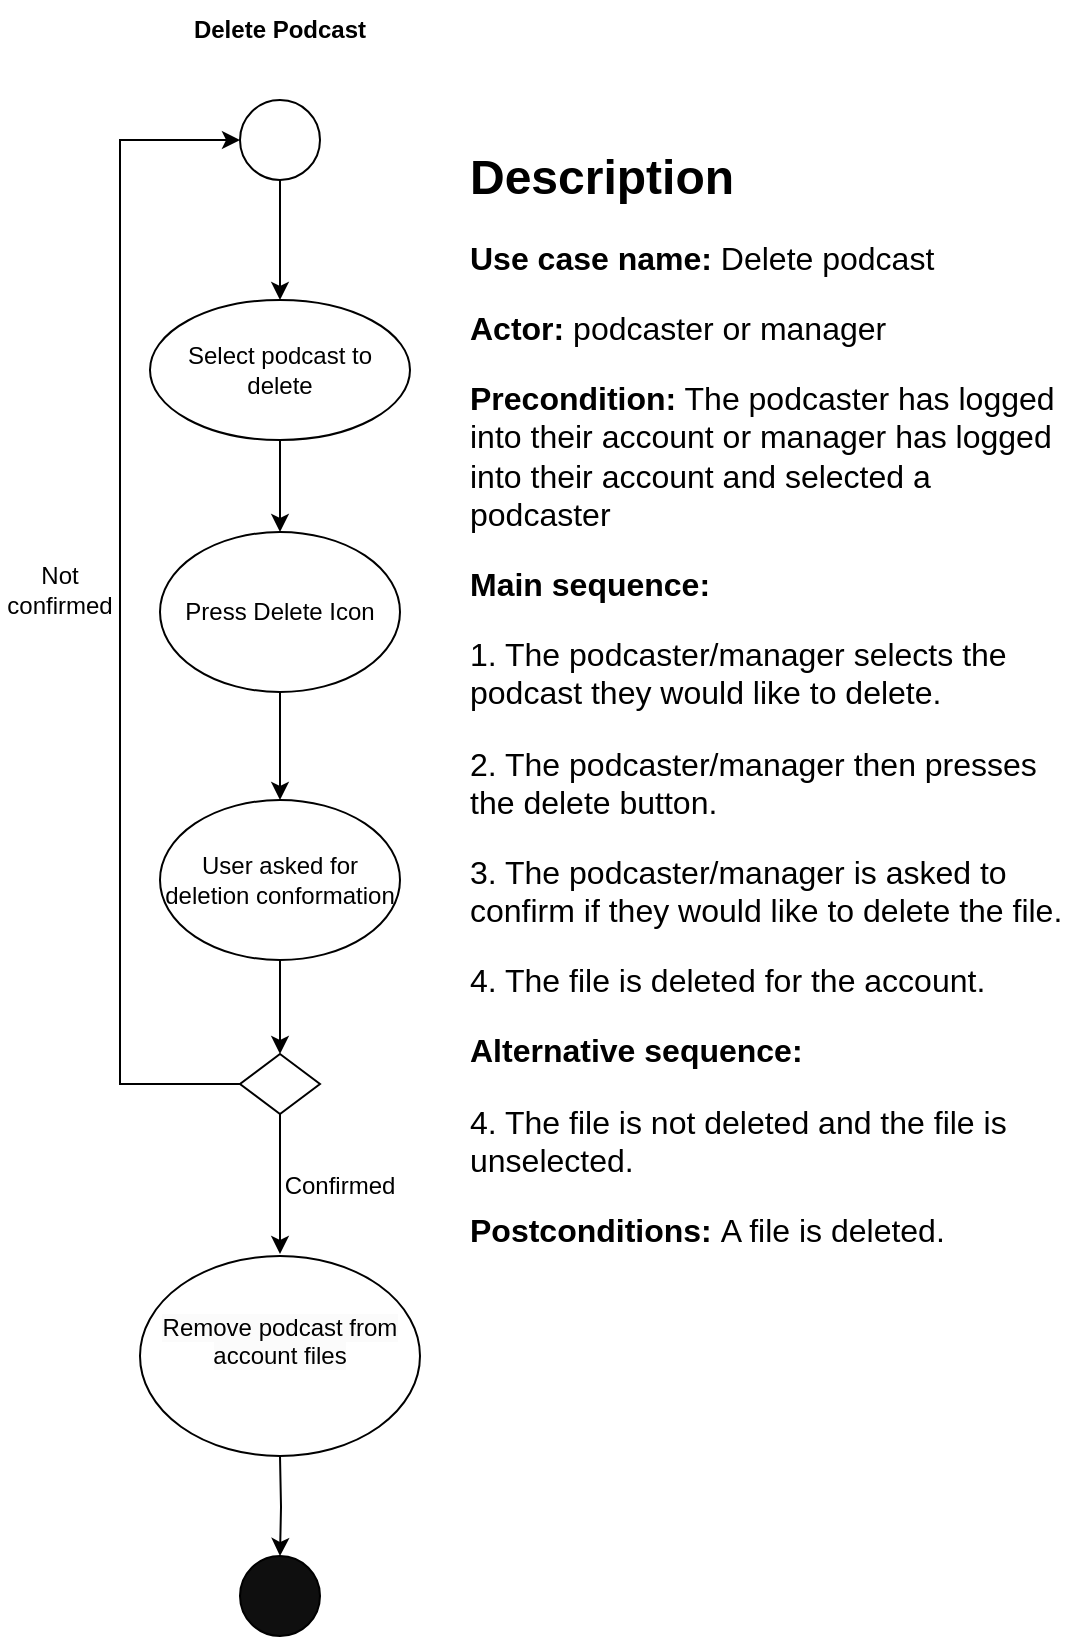 <mxfile version="21.7.4" type="device">
  <diagram name="Page-1" id="wLwSyoKLnbe2JT4sdMwb">
    <mxGraphModel dx="1878" dy="1043" grid="1" gridSize="10" guides="1" tooltips="1" connect="1" arrows="1" fold="1" page="1" pageScale="1" pageWidth="850" pageHeight="1100" math="0" shadow="0">
      <root>
        <mxCell id="0" />
        <mxCell id="1" parent="0" />
        <mxCell id="5yNrjOZ0DMDc57h8IIKu-22" style="edgeStyle=orthogonalEdgeStyle;rounded=0;orthogonalLoop=1;jettySize=auto;html=1;exitX=0.5;exitY=1;exitDx=0;exitDy=0;" edge="1" parent="1" source="oXLlJpICOgz04VFmjEHe-2" target="5yNrjOZ0DMDc57h8IIKu-20">
          <mxGeometry relative="1" as="geometry" />
        </mxCell>
        <mxCell id="oXLlJpICOgz04VFmjEHe-2" value="Select podcast to delete" style="ellipse;whiteSpace=wrap;html=1;" parent="1" vertex="1">
          <mxGeometry x="255" y="270" width="130" height="70" as="geometry" />
        </mxCell>
        <mxCell id="5yNrjOZ0DMDc57h8IIKu-6" style="edgeStyle=orthogonalEdgeStyle;rounded=0;orthogonalLoop=1;jettySize=auto;html=1;exitX=0.5;exitY=1;exitDx=0;exitDy=0;entryX=0.5;entryY=0;entryDx=0;entryDy=0;" edge="1" parent="1" source="oXLlJpICOgz04VFmjEHe-3" target="5yNrjOZ0DMDc57h8IIKu-5">
          <mxGeometry relative="1" as="geometry" />
        </mxCell>
        <mxCell id="oXLlJpICOgz04VFmjEHe-3" value="User asked for deletion conformation" style="ellipse;whiteSpace=wrap;html=1;" parent="1" vertex="1">
          <mxGeometry x="260" y="520" width="120" height="80" as="geometry" />
        </mxCell>
        <mxCell id="oXLlJpICOgz04VFmjEHe-5" value="" style="endArrow=classic;html=1;rounded=0;exitX=0.5;exitY=1;exitDx=0;exitDy=0;entryX=0.5;entryY=0;entryDx=0;entryDy=0;" parent="1" target="oXLlJpICOgz04VFmjEHe-2" edge="1">
          <mxGeometry width="50" height="50" relative="1" as="geometry">
            <mxPoint x="320" y="210" as="sourcePoint" />
            <mxPoint x="450" y="370" as="targetPoint" />
          </mxGeometry>
        </mxCell>
        <mxCell id="5yNrjOZ0DMDc57h8IIKu-19" style="edgeStyle=orthogonalEdgeStyle;rounded=0;orthogonalLoop=1;jettySize=auto;html=1;exitX=0.5;exitY=1;exitDx=0;exitDy=0;entryX=0.5;entryY=0;entryDx=0;entryDy=0;" edge="1" parent="1" target="5yNrjOZ0DMDc57h8IIKu-18">
          <mxGeometry relative="1" as="geometry">
            <mxPoint x="320" y="848" as="sourcePoint" />
          </mxGeometry>
        </mxCell>
        <mxCell id="5yNrjOZ0DMDc57h8IIKu-1" value="&#xa;&lt;span style=&quot;color: rgb(0, 0, 0); font-family: Helvetica; font-size: 12px; font-style: normal; font-variant-ligatures: normal; font-variant-caps: normal; font-weight: 400; letter-spacing: normal; orphans: 2; text-align: center; text-indent: 0px; text-transform: none; widows: 2; word-spacing: 0px; -webkit-text-stroke-width: 0px; background-color: rgb(251, 251, 251); text-decoration-thickness: initial; text-decoration-style: initial; text-decoration-color: initial; float: none; display: inline !important;&quot;&gt;Remove podcast from account files&lt;/span&gt;&#xa;&#xa;" style="ellipse;whiteSpace=wrap;html=1;" vertex="1" parent="1">
          <mxGeometry x="250" y="748" width="140" height="100" as="geometry" />
        </mxCell>
        <mxCell id="5yNrjOZ0DMDc57h8IIKu-9" style="edgeStyle=orthogonalEdgeStyle;rounded=0;orthogonalLoop=1;jettySize=auto;html=1;exitX=0.5;exitY=1;exitDx=0;exitDy=0;" edge="1" parent="1" source="5yNrjOZ0DMDc57h8IIKu-5">
          <mxGeometry relative="1" as="geometry">
            <mxPoint x="320" y="747" as="targetPoint" />
          </mxGeometry>
        </mxCell>
        <mxCell id="5yNrjOZ0DMDc57h8IIKu-10" style="edgeStyle=orthogonalEdgeStyle;rounded=0;orthogonalLoop=1;jettySize=auto;html=1;exitX=0;exitY=0.5;exitDx=0;exitDy=0;entryX=0;entryY=0.5;entryDx=0;entryDy=0;" edge="1" parent="1" source="5yNrjOZ0DMDc57h8IIKu-5" target="5yNrjOZ0DMDc57h8IIKu-17">
          <mxGeometry relative="1" as="geometry">
            <mxPoint x="240" y="585" as="sourcePoint" />
            <mxPoint x="240" y="180" as="targetPoint" />
            <Array as="points">
              <mxPoint x="240" y="662" />
              <mxPoint x="240" y="190" />
            </Array>
          </mxGeometry>
        </mxCell>
        <mxCell id="5yNrjOZ0DMDc57h8IIKu-5" value="" style="rhombus;whiteSpace=wrap;html=1;" vertex="1" parent="1">
          <mxGeometry x="300" y="647" width="40" height="30" as="geometry" />
        </mxCell>
        <mxCell id="5yNrjOZ0DMDc57h8IIKu-13" value="Confirmed" style="text;html=1;strokeColor=none;fillColor=none;align=center;verticalAlign=middle;whiteSpace=wrap;rounded=0;" vertex="1" parent="1">
          <mxGeometry x="320" y="698" width="60" height="30" as="geometry" />
        </mxCell>
        <mxCell id="5yNrjOZ0DMDc57h8IIKu-15" value="Not confirmed" style="text;html=1;strokeColor=none;fillColor=none;align=center;verticalAlign=middle;whiteSpace=wrap;rounded=0;" vertex="1" parent="1">
          <mxGeometry x="180" y="400" width="60" height="30" as="geometry" />
        </mxCell>
        <mxCell id="5yNrjOZ0DMDc57h8IIKu-16" value="&lt;b&gt;Delete Podcast&lt;/b&gt;" style="text;html=1;strokeColor=none;fillColor=none;align=center;verticalAlign=middle;whiteSpace=wrap;rounded=0;" vertex="1" parent="1">
          <mxGeometry x="260" y="120" width="120" height="30" as="geometry" />
        </mxCell>
        <mxCell id="5yNrjOZ0DMDc57h8IIKu-17" value="" style="ellipse;whiteSpace=wrap;html=1;aspect=fixed;" vertex="1" parent="1">
          <mxGeometry x="300" y="170" width="40" height="40" as="geometry" />
        </mxCell>
        <mxCell id="5yNrjOZ0DMDc57h8IIKu-18" value="" style="ellipse;whiteSpace=wrap;html=1;aspect=fixed;fillColor=#0f0f0f;" vertex="1" parent="1">
          <mxGeometry x="300" y="898" width="40" height="40" as="geometry" />
        </mxCell>
        <mxCell id="5yNrjOZ0DMDc57h8IIKu-21" style="edgeStyle=orthogonalEdgeStyle;rounded=0;orthogonalLoop=1;jettySize=auto;html=1;exitX=0.5;exitY=1;exitDx=0;exitDy=0;entryX=0.5;entryY=0;entryDx=0;entryDy=0;" edge="1" parent="1" source="5yNrjOZ0DMDc57h8IIKu-20" target="oXLlJpICOgz04VFmjEHe-3">
          <mxGeometry relative="1" as="geometry" />
        </mxCell>
        <mxCell id="5yNrjOZ0DMDc57h8IIKu-20" value="Press Delete Icon" style="ellipse;whiteSpace=wrap;html=1;" vertex="1" parent="1">
          <mxGeometry x="260" y="386" width="120" height="80" as="geometry" />
        </mxCell>
        <mxCell id="5yNrjOZ0DMDc57h8IIKu-23" value="&lt;h1&gt;&lt;br&gt;&lt;/h1&gt;&lt;h1 style=&quot;border-color: var(--border-color);&quot;&gt;Description&lt;/h1&gt;&lt;p style=&quot;border-color: var(--border-color); font-size: 16px;&quot;&gt;&lt;b&gt;Use case name:&lt;/b&gt; Delete podcast&lt;/p&gt;&lt;p style=&quot;border-color: var(--border-color); font-size: 16px;&quot;&gt;&lt;b&gt;Actor:&lt;/b&gt; podcaster or manager&lt;/p&gt;&lt;p style=&quot;border-color: var(--border-color); font-size: 16px;&quot;&gt;&lt;b&gt;Precondition:&lt;/b&gt; The podcaster has logged into their account or manager has logged into their account and selected a podcaster&lt;/p&gt;&lt;p style=&quot;border-color: var(--border-color); font-size: 16px;&quot;&gt;&lt;b&gt;Main sequence:&lt;/b&gt;&lt;/p&gt;&lt;p style=&quot;border-color: var(--border-color); font-size: 16px;&quot;&gt;1. The podcaster/manager selects the podcast they would like to delete.&amp;nbsp;&lt;/p&gt;&lt;p style=&quot;border-color: var(--border-color); font-size: 16px;&quot;&gt;2. The podcaster/manager then presses the delete button.&lt;/p&gt;&lt;p style=&quot;border-color: var(--border-color); font-size: 16px;&quot;&gt;3. The podcaster/manager is asked to confirm if they would like to delete the file.&lt;/p&gt;&lt;p style=&quot;border-color: var(--border-color); font-size: 16px;&quot;&gt;4. The file is deleted for the account.&lt;/p&gt;&lt;p style=&quot;border-color: var(--border-color); font-size: 16px;&quot;&gt;&lt;b&gt;Alternative sequence:&lt;/b&gt;&lt;/p&gt;&lt;p style=&quot;border-color: var(--border-color); font-size: 16px;&quot;&gt;4. The file is not deleted and the file is unselected.&amp;nbsp;&lt;/p&gt;&lt;p style=&quot;border-color: var(--border-color); font-size: 16px;&quot;&gt;&lt;b&gt;Postconditions: &lt;/b&gt;A file is deleted.&lt;/p&gt;" style="text;html=1;strokeColor=none;fillColor=none;spacing=5;spacingTop=-20;whiteSpace=wrap;overflow=hidden;rounded=0;" vertex="1" parent="1">
          <mxGeometry x="410" y="144" width="310" height="626" as="geometry" />
        </mxCell>
      </root>
    </mxGraphModel>
  </diagram>
</mxfile>
